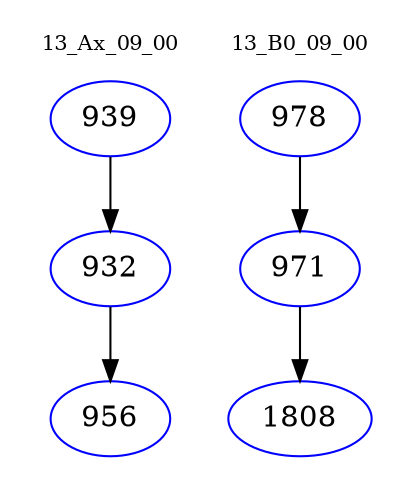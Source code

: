digraph{
subgraph cluster_0 {
color = white
label = "13_Ax_09_00";
fontsize=10;
T0_939 [label="939", color="blue"]
T0_939 -> T0_932 [color="black"]
T0_932 [label="932", color="blue"]
T0_932 -> T0_956 [color="black"]
T0_956 [label="956", color="blue"]
}
subgraph cluster_1 {
color = white
label = "13_B0_09_00";
fontsize=10;
T1_978 [label="978", color="blue"]
T1_978 -> T1_971 [color="black"]
T1_971 [label="971", color="blue"]
T1_971 -> T1_1808 [color="black"]
T1_1808 [label="1808", color="blue"]
}
}
